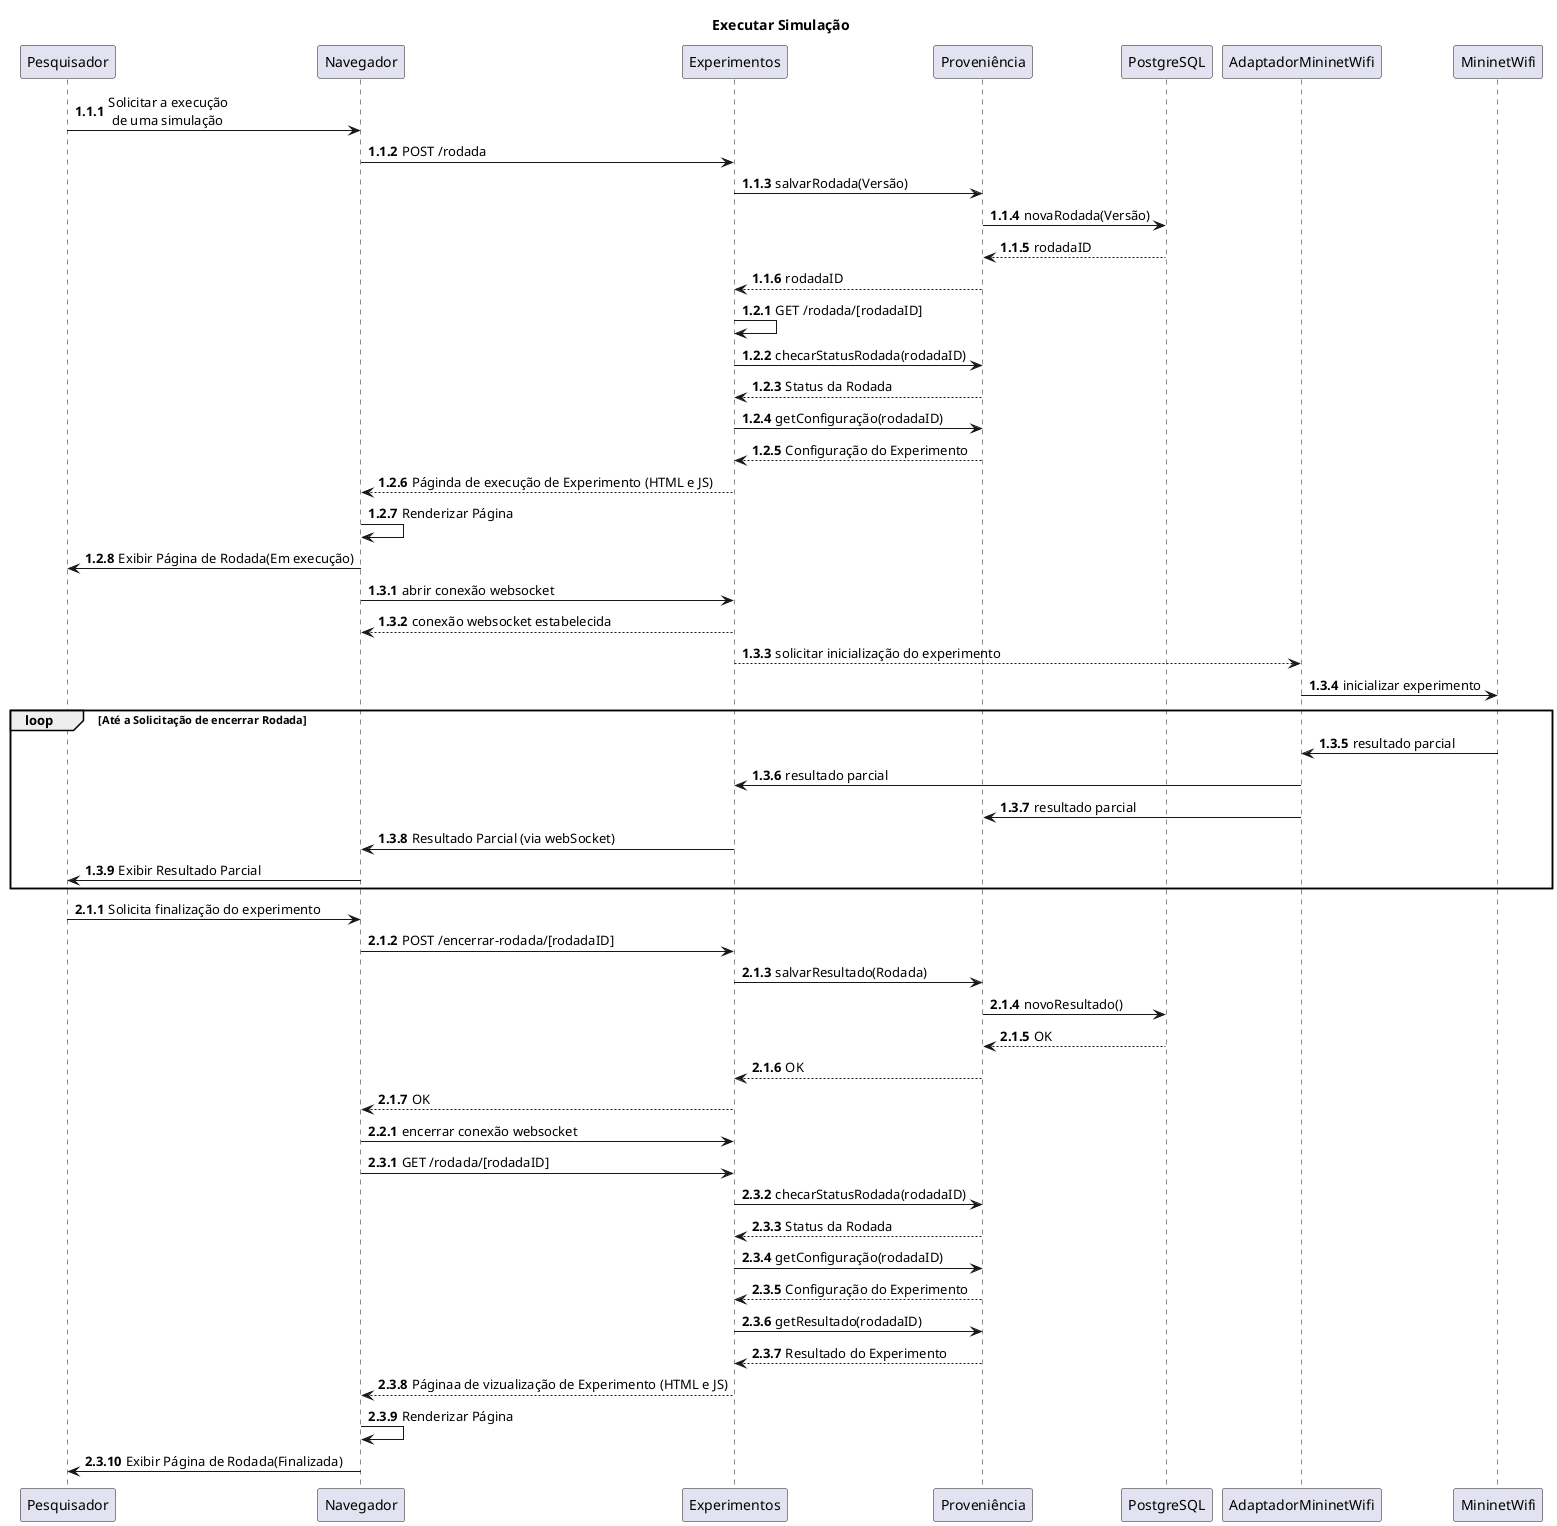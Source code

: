 @startuml Diagrama de Sequência
title Executar Simulação
autonumber 1.1.1

Pesquisador -> Navegador: Solicitar a execução\n de uma simulação
Navegador -> Experimentos: POST /rodada
Experimentos -> Proveniência: salvarRodada(Versão)
Proveniência -> PostgreSQL: novaRodada(Versão)
PostgreSQL --> Proveniência: rodadaID
Proveniência --> Experimentos: rodadaID

autonumber inc B
Experimentos -> Experimentos: GET /rodada/[rodadaID]
Experimentos -> Proveniência: checarStatusRodada(rodadaID)
Proveniência --> Experimentos: Status da Rodada
Experimentos -> Proveniência: getConfiguração(rodadaID)
Proveniência --> Experimentos: Configuração do Experimento
Experimentos --> Navegador: Páginda de execução de Experimento (HTML e JS)
Navegador -> Navegador: Renderizar Página
Navegador -> Pesquisador: Exibir Página de Rodada(Em execução)

autonumber inc B
Navegador -> Experimentos: abrir conexão websocket
Experimentos --> Navegador: conexão websocket estabelecida
Experimentos --> AdaptadorMininetWifi: solicitar inicialização do experimento
AdaptadorMininetWifi -> MininetWifi: inicializar experimento
loop Até a Solicitação de encerrar Rodada
    MininetWifi -> AdaptadorMininetWifi: resultado parcial
    AdaptadorMininetWifi -> Experimentos: resultado parcial
    AdaptadorMininetWifi -> Proveniência: resultado parcial
    Experimentos -> Navegador: Resultado Parcial (via webSocket)
    Navegador -> Pesquisador: Exibir Resultado Parcial
end

autonumber inc A
Pesquisador -> Navegador: Solicita finalização do experimento
Navegador -> Experimentos: POST /encerrar-rodada/[rodadaID]
Experimentos -> Proveniência: salvarResultado(Rodada)
Proveniência -> PostgreSQL: novoResultado()
PostgreSQL --> Proveniência: OK
Proveniência --> Experimentos: OK
Experimentos --> Navegador: OK

autonumber inc B
Navegador -> Experimentos: encerrar conexão websocket

autonumber inc B
Navegador -> Experimentos: GET /rodada/[rodadaID]
Experimentos -> Proveniência: checarStatusRodada(rodadaID)
Proveniência --> Experimentos: Status da Rodada
Experimentos -> Proveniência: getConfiguração(rodadaID)
Proveniência --> Experimentos: Configuração do Experimento
Experimentos -> Proveniência: getResultado(rodadaID)
Proveniência --> Experimentos: Resultado do Experimento
Experimentos --> Navegador: Páginaa de vizualização de Experimento (HTML e JS)
Navegador -> Navegador: Renderizar Página
Navegador -> Pesquisador: Exibir Página de Rodada(Finalizada)




@enduml